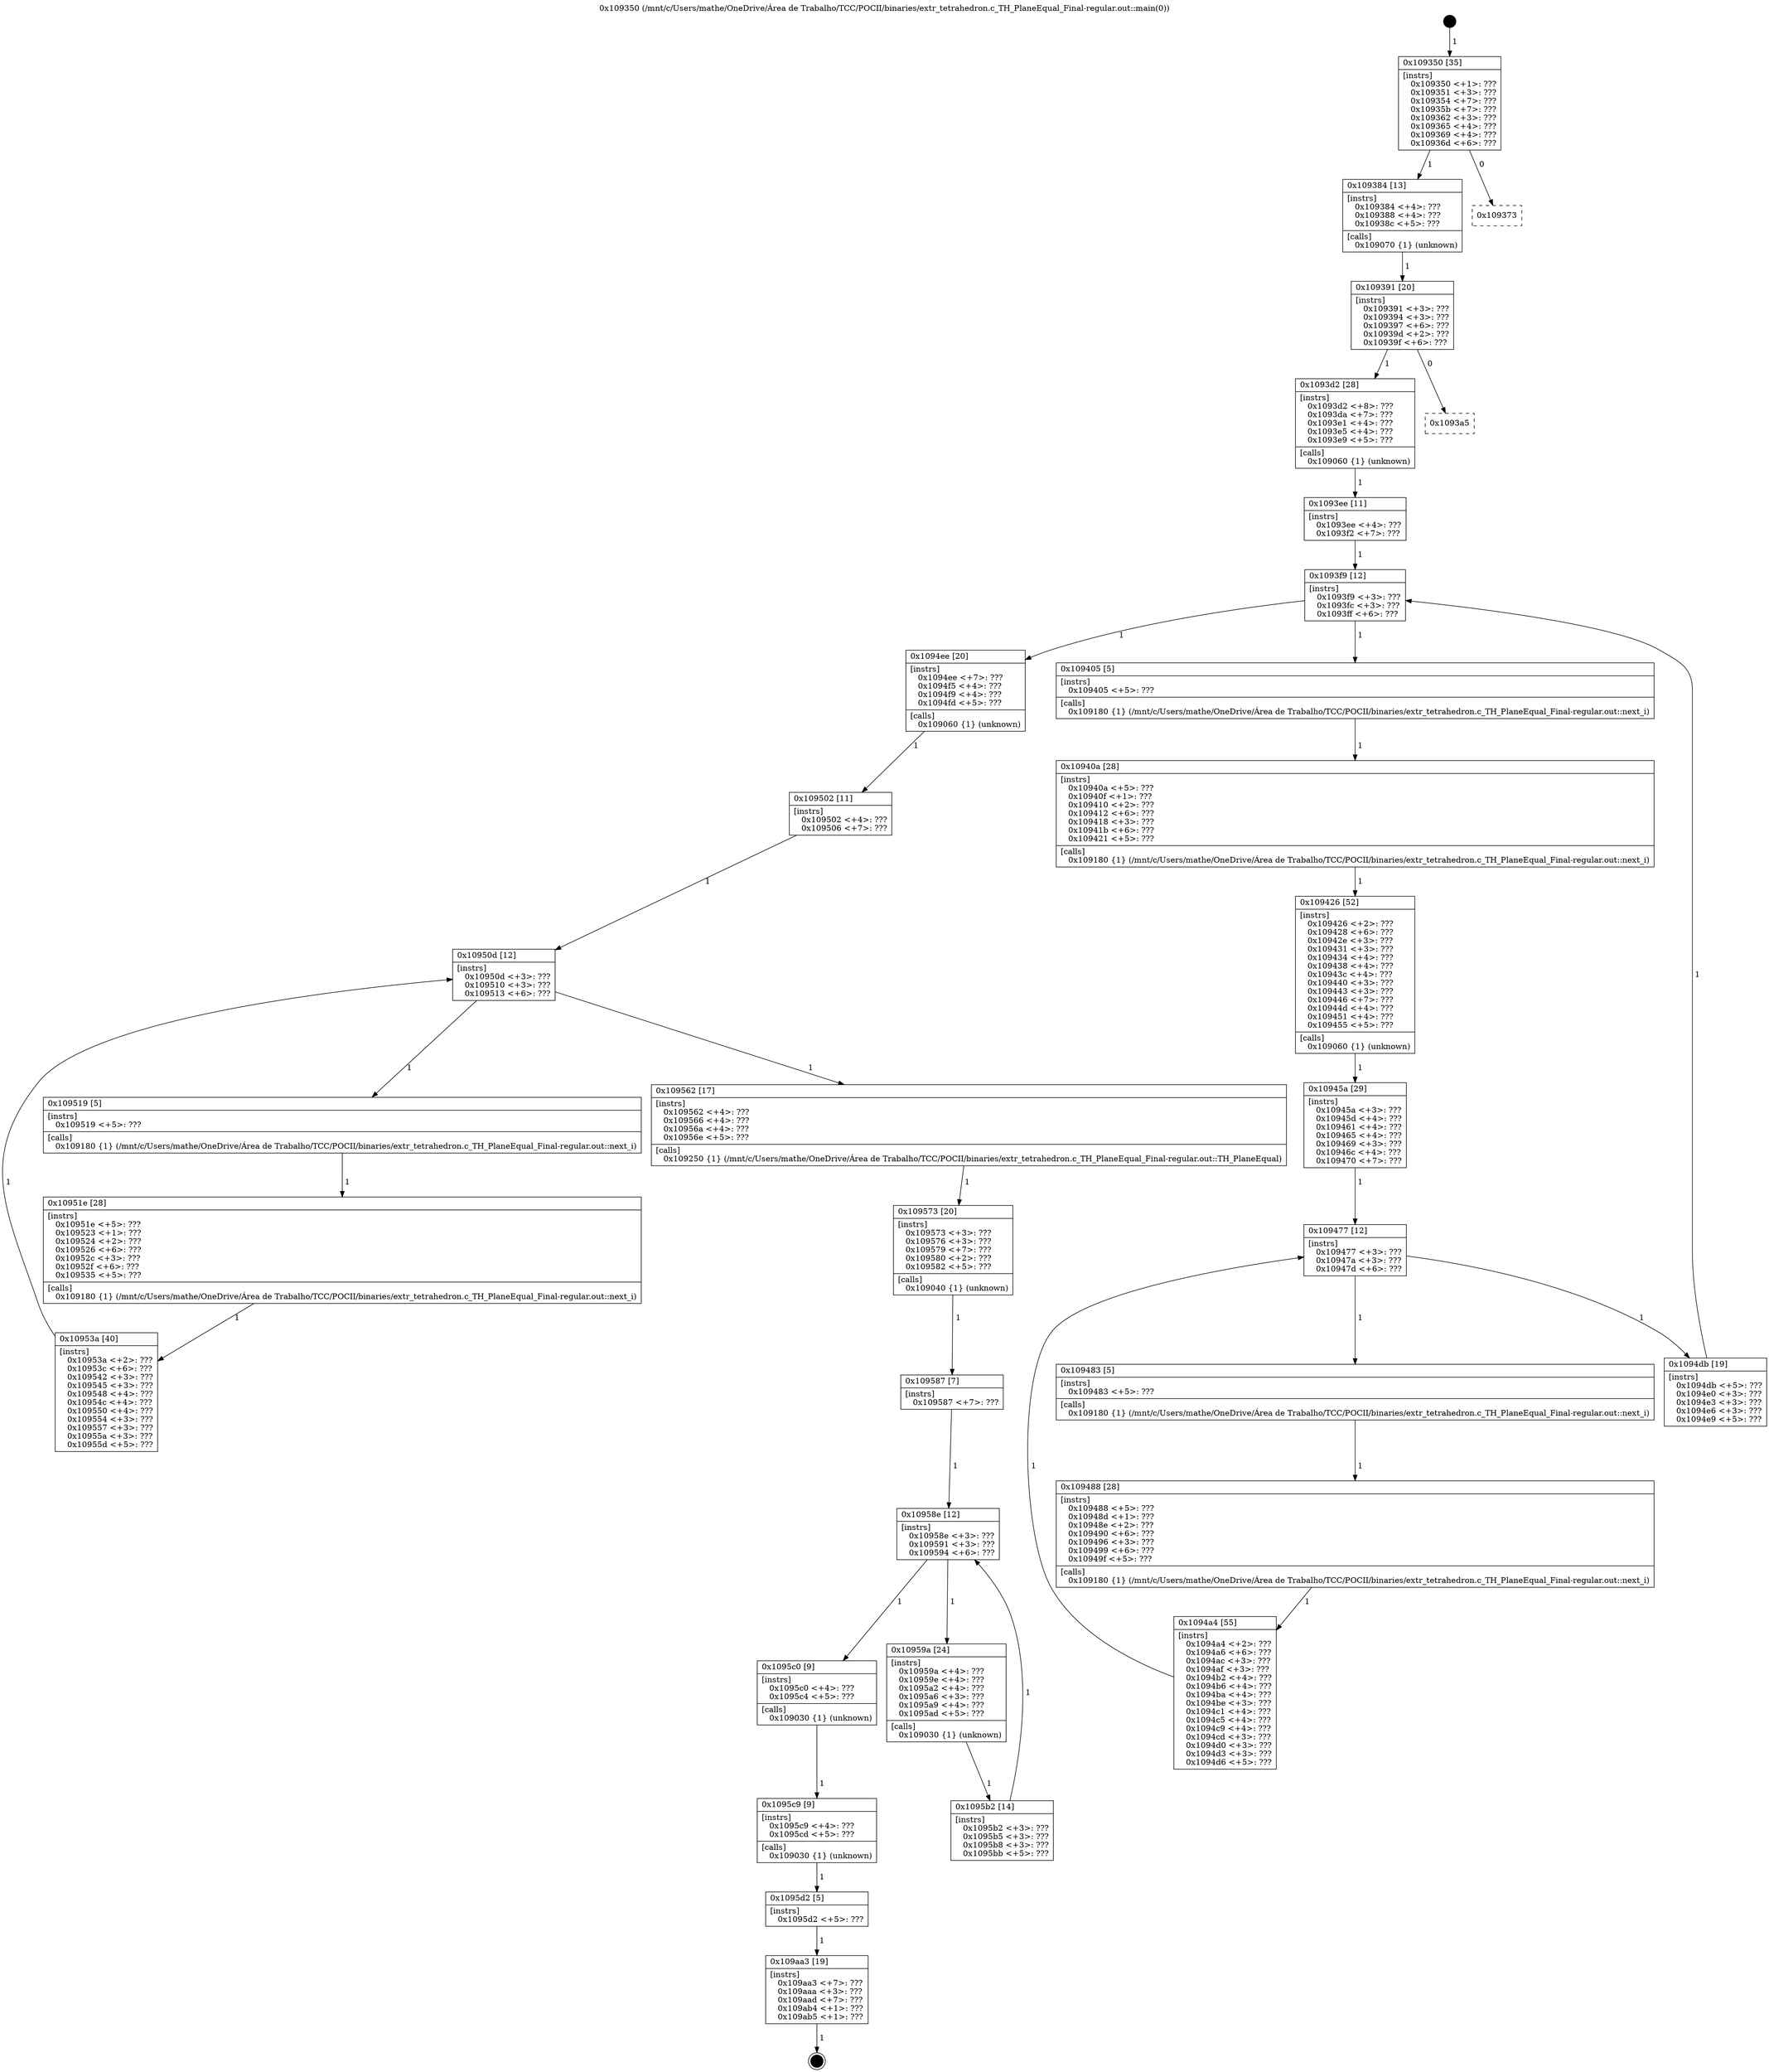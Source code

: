 digraph "0x109350" {
  label = "0x109350 (/mnt/c/Users/mathe/OneDrive/Área de Trabalho/TCC/POCII/binaries/extr_tetrahedron.c_TH_PlaneEqual_Final-regular.out::main(0))"
  labelloc = "t"
  node[shape=record]

  Entry [label="",width=0.3,height=0.3,shape=circle,fillcolor=black,style=filled]
  "0x109350" [label="{
     0x109350 [35]\l
     | [instrs]\l
     &nbsp;&nbsp;0x109350 \<+1\>: ???\l
     &nbsp;&nbsp;0x109351 \<+3\>: ???\l
     &nbsp;&nbsp;0x109354 \<+7\>: ???\l
     &nbsp;&nbsp;0x10935b \<+7\>: ???\l
     &nbsp;&nbsp;0x109362 \<+3\>: ???\l
     &nbsp;&nbsp;0x109365 \<+4\>: ???\l
     &nbsp;&nbsp;0x109369 \<+4\>: ???\l
     &nbsp;&nbsp;0x10936d \<+6\>: ???\l
  }"]
  "0x109384" [label="{
     0x109384 [13]\l
     | [instrs]\l
     &nbsp;&nbsp;0x109384 \<+4\>: ???\l
     &nbsp;&nbsp;0x109388 \<+4\>: ???\l
     &nbsp;&nbsp;0x10938c \<+5\>: ???\l
     | [calls]\l
     &nbsp;&nbsp;0x109070 \{1\} (unknown)\l
  }"]
  "0x109373" [label="{
     0x109373\l
  }", style=dashed]
  "0x109391" [label="{
     0x109391 [20]\l
     | [instrs]\l
     &nbsp;&nbsp;0x109391 \<+3\>: ???\l
     &nbsp;&nbsp;0x109394 \<+3\>: ???\l
     &nbsp;&nbsp;0x109397 \<+6\>: ???\l
     &nbsp;&nbsp;0x10939d \<+2\>: ???\l
     &nbsp;&nbsp;0x10939f \<+6\>: ???\l
  }"]
  "0x1093d2" [label="{
     0x1093d2 [28]\l
     | [instrs]\l
     &nbsp;&nbsp;0x1093d2 \<+8\>: ???\l
     &nbsp;&nbsp;0x1093da \<+7\>: ???\l
     &nbsp;&nbsp;0x1093e1 \<+4\>: ???\l
     &nbsp;&nbsp;0x1093e5 \<+4\>: ???\l
     &nbsp;&nbsp;0x1093e9 \<+5\>: ???\l
     | [calls]\l
     &nbsp;&nbsp;0x109060 \{1\} (unknown)\l
  }"]
  "0x1093a5" [label="{
     0x1093a5\l
  }", style=dashed]
  "0x1093f9" [label="{
     0x1093f9 [12]\l
     | [instrs]\l
     &nbsp;&nbsp;0x1093f9 \<+3\>: ???\l
     &nbsp;&nbsp;0x1093fc \<+3\>: ???\l
     &nbsp;&nbsp;0x1093ff \<+6\>: ???\l
  }"]
  "0x1094ee" [label="{
     0x1094ee [20]\l
     | [instrs]\l
     &nbsp;&nbsp;0x1094ee \<+7\>: ???\l
     &nbsp;&nbsp;0x1094f5 \<+4\>: ???\l
     &nbsp;&nbsp;0x1094f9 \<+4\>: ???\l
     &nbsp;&nbsp;0x1094fd \<+5\>: ???\l
     | [calls]\l
     &nbsp;&nbsp;0x109060 \{1\} (unknown)\l
  }"]
  "0x109405" [label="{
     0x109405 [5]\l
     | [instrs]\l
     &nbsp;&nbsp;0x109405 \<+5\>: ???\l
     | [calls]\l
     &nbsp;&nbsp;0x109180 \{1\} (/mnt/c/Users/mathe/OneDrive/Área de Trabalho/TCC/POCII/binaries/extr_tetrahedron.c_TH_PlaneEqual_Final-regular.out::next_i)\l
  }"]
  "0x10940a" [label="{
     0x10940a [28]\l
     | [instrs]\l
     &nbsp;&nbsp;0x10940a \<+5\>: ???\l
     &nbsp;&nbsp;0x10940f \<+1\>: ???\l
     &nbsp;&nbsp;0x109410 \<+2\>: ???\l
     &nbsp;&nbsp;0x109412 \<+6\>: ???\l
     &nbsp;&nbsp;0x109418 \<+3\>: ???\l
     &nbsp;&nbsp;0x10941b \<+6\>: ???\l
     &nbsp;&nbsp;0x109421 \<+5\>: ???\l
     | [calls]\l
     &nbsp;&nbsp;0x109180 \{1\} (/mnt/c/Users/mathe/OneDrive/Área de Trabalho/TCC/POCII/binaries/extr_tetrahedron.c_TH_PlaneEqual_Final-regular.out::next_i)\l
  }"]
  "0x109426" [label="{
     0x109426 [52]\l
     | [instrs]\l
     &nbsp;&nbsp;0x109426 \<+2\>: ???\l
     &nbsp;&nbsp;0x109428 \<+6\>: ???\l
     &nbsp;&nbsp;0x10942e \<+3\>: ???\l
     &nbsp;&nbsp;0x109431 \<+3\>: ???\l
     &nbsp;&nbsp;0x109434 \<+4\>: ???\l
     &nbsp;&nbsp;0x109438 \<+4\>: ???\l
     &nbsp;&nbsp;0x10943c \<+4\>: ???\l
     &nbsp;&nbsp;0x109440 \<+3\>: ???\l
     &nbsp;&nbsp;0x109443 \<+3\>: ???\l
     &nbsp;&nbsp;0x109446 \<+7\>: ???\l
     &nbsp;&nbsp;0x10944d \<+4\>: ???\l
     &nbsp;&nbsp;0x109451 \<+4\>: ???\l
     &nbsp;&nbsp;0x109455 \<+5\>: ???\l
     | [calls]\l
     &nbsp;&nbsp;0x109060 \{1\} (unknown)\l
  }"]
  "0x109477" [label="{
     0x109477 [12]\l
     | [instrs]\l
     &nbsp;&nbsp;0x109477 \<+3\>: ???\l
     &nbsp;&nbsp;0x10947a \<+3\>: ???\l
     &nbsp;&nbsp;0x10947d \<+6\>: ???\l
  }"]
  "0x1094db" [label="{
     0x1094db [19]\l
     | [instrs]\l
     &nbsp;&nbsp;0x1094db \<+5\>: ???\l
     &nbsp;&nbsp;0x1094e0 \<+3\>: ???\l
     &nbsp;&nbsp;0x1094e3 \<+3\>: ???\l
     &nbsp;&nbsp;0x1094e6 \<+3\>: ???\l
     &nbsp;&nbsp;0x1094e9 \<+5\>: ???\l
  }"]
  "0x109483" [label="{
     0x109483 [5]\l
     | [instrs]\l
     &nbsp;&nbsp;0x109483 \<+5\>: ???\l
     | [calls]\l
     &nbsp;&nbsp;0x109180 \{1\} (/mnt/c/Users/mathe/OneDrive/Área de Trabalho/TCC/POCII/binaries/extr_tetrahedron.c_TH_PlaneEqual_Final-regular.out::next_i)\l
  }"]
  "0x109488" [label="{
     0x109488 [28]\l
     | [instrs]\l
     &nbsp;&nbsp;0x109488 \<+5\>: ???\l
     &nbsp;&nbsp;0x10948d \<+1\>: ???\l
     &nbsp;&nbsp;0x10948e \<+2\>: ???\l
     &nbsp;&nbsp;0x109490 \<+6\>: ???\l
     &nbsp;&nbsp;0x109496 \<+3\>: ???\l
     &nbsp;&nbsp;0x109499 \<+6\>: ???\l
     &nbsp;&nbsp;0x10949f \<+5\>: ???\l
     | [calls]\l
     &nbsp;&nbsp;0x109180 \{1\} (/mnt/c/Users/mathe/OneDrive/Área de Trabalho/TCC/POCII/binaries/extr_tetrahedron.c_TH_PlaneEqual_Final-regular.out::next_i)\l
  }"]
  "0x1094a4" [label="{
     0x1094a4 [55]\l
     | [instrs]\l
     &nbsp;&nbsp;0x1094a4 \<+2\>: ???\l
     &nbsp;&nbsp;0x1094a6 \<+6\>: ???\l
     &nbsp;&nbsp;0x1094ac \<+3\>: ???\l
     &nbsp;&nbsp;0x1094af \<+3\>: ???\l
     &nbsp;&nbsp;0x1094b2 \<+4\>: ???\l
     &nbsp;&nbsp;0x1094b6 \<+4\>: ???\l
     &nbsp;&nbsp;0x1094ba \<+4\>: ???\l
     &nbsp;&nbsp;0x1094be \<+3\>: ???\l
     &nbsp;&nbsp;0x1094c1 \<+4\>: ???\l
     &nbsp;&nbsp;0x1094c5 \<+4\>: ???\l
     &nbsp;&nbsp;0x1094c9 \<+4\>: ???\l
     &nbsp;&nbsp;0x1094cd \<+3\>: ???\l
     &nbsp;&nbsp;0x1094d0 \<+3\>: ???\l
     &nbsp;&nbsp;0x1094d3 \<+3\>: ???\l
     &nbsp;&nbsp;0x1094d6 \<+5\>: ???\l
  }"]
  "0x10945a" [label="{
     0x10945a [29]\l
     | [instrs]\l
     &nbsp;&nbsp;0x10945a \<+3\>: ???\l
     &nbsp;&nbsp;0x10945d \<+4\>: ???\l
     &nbsp;&nbsp;0x109461 \<+4\>: ???\l
     &nbsp;&nbsp;0x109465 \<+4\>: ???\l
     &nbsp;&nbsp;0x109469 \<+3\>: ???\l
     &nbsp;&nbsp;0x10946c \<+4\>: ???\l
     &nbsp;&nbsp;0x109470 \<+7\>: ???\l
  }"]
  Exit [label="",width=0.3,height=0.3,shape=circle,fillcolor=black,style=filled,peripheries=2]
  "0x1093ee" [label="{
     0x1093ee [11]\l
     | [instrs]\l
     &nbsp;&nbsp;0x1093ee \<+4\>: ???\l
     &nbsp;&nbsp;0x1093f2 \<+7\>: ???\l
  }"]
  "0x10950d" [label="{
     0x10950d [12]\l
     | [instrs]\l
     &nbsp;&nbsp;0x10950d \<+3\>: ???\l
     &nbsp;&nbsp;0x109510 \<+3\>: ???\l
     &nbsp;&nbsp;0x109513 \<+6\>: ???\l
  }"]
  "0x109562" [label="{
     0x109562 [17]\l
     | [instrs]\l
     &nbsp;&nbsp;0x109562 \<+4\>: ???\l
     &nbsp;&nbsp;0x109566 \<+4\>: ???\l
     &nbsp;&nbsp;0x10956a \<+4\>: ???\l
     &nbsp;&nbsp;0x10956e \<+5\>: ???\l
     | [calls]\l
     &nbsp;&nbsp;0x109250 \{1\} (/mnt/c/Users/mathe/OneDrive/Área de Trabalho/TCC/POCII/binaries/extr_tetrahedron.c_TH_PlaneEqual_Final-regular.out::TH_PlaneEqual)\l
  }"]
  "0x109519" [label="{
     0x109519 [5]\l
     | [instrs]\l
     &nbsp;&nbsp;0x109519 \<+5\>: ???\l
     | [calls]\l
     &nbsp;&nbsp;0x109180 \{1\} (/mnt/c/Users/mathe/OneDrive/Área de Trabalho/TCC/POCII/binaries/extr_tetrahedron.c_TH_PlaneEqual_Final-regular.out::next_i)\l
  }"]
  "0x10951e" [label="{
     0x10951e [28]\l
     | [instrs]\l
     &nbsp;&nbsp;0x10951e \<+5\>: ???\l
     &nbsp;&nbsp;0x109523 \<+1\>: ???\l
     &nbsp;&nbsp;0x109524 \<+2\>: ???\l
     &nbsp;&nbsp;0x109526 \<+6\>: ???\l
     &nbsp;&nbsp;0x10952c \<+3\>: ???\l
     &nbsp;&nbsp;0x10952f \<+6\>: ???\l
     &nbsp;&nbsp;0x109535 \<+5\>: ???\l
     | [calls]\l
     &nbsp;&nbsp;0x109180 \{1\} (/mnt/c/Users/mathe/OneDrive/Área de Trabalho/TCC/POCII/binaries/extr_tetrahedron.c_TH_PlaneEqual_Final-regular.out::next_i)\l
  }"]
  "0x10953a" [label="{
     0x10953a [40]\l
     | [instrs]\l
     &nbsp;&nbsp;0x10953a \<+2\>: ???\l
     &nbsp;&nbsp;0x10953c \<+6\>: ???\l
     &nbsp;&nbsp;0x109542 \<+3\>: ???\l
     &nbsp;&nbsp;0x109545 \<+3\>: ???\l
     &nbsp;&nbsp;0x109548 \<+4\>: ???\l
     &nbsp;&nbsp;0x10954c \<+4\>: ???\l
     &nbsp;&nbsp;0x109550 \<+4\>: ???\l
     &nbsp;&nbsp;0x109554 \<+3\>: ???\l
     &nbsp;&nbsp;0x109557 \<+3\>: ???\l
     &nbsp;&nbsp;0x10955a \<+3\>: ???\l
     &nbsp;&nbsp;0x10955d \<+5\>: ???\l
  }"]
  "0x109502" [label="{
     0x109502 [11]\l
     | [instrs]\l
     &nbsp;&nbsp;0x109502 \<+4\>: ???\l
     &nbsp;&nbsp;0x109506 \<+7\>: ???\l
  }"]
  "0x109573" [label="{
     0x109573 [20]\l
     | [instrs]\l
     &nbsp;&nbsp;0x109573 \<+3\>: ???\l
     &nbsp;&nbsp;0x109576 \<+3\>: ???\l
     &nbsp;&nbsp;0x109579 \<+7\>: ???\l
     &nbsp;&nbsp;0x109580 \<+2\>: ???\l
     &nbsp;&nbsp;0x109582 \<+5\>: ???\l
     | [calls]\l
     &nbsp;&nbsp;0x109040 \{1\} (unknown)\l
  }"]
  "0x10958e" [label="{
     0x10958e [12]\l
     | [instrs]\l
     &nbsp;&nbsp;0x10958e \<+3\>: ???\l
     &nbsp;&nbsp;0x109591 \<+3\>: ???\l
     &nbsp;&nbsp;0x109594 \<+6\>: ???\l
  }"]
  "0x1095c0" [label="{
     0x1095c0 [9]\l
     | [instrs]\l
     &nbsp;&nbsp;0x1095c0 \<+4\>: ???\l
     &nbsp;&nbsp;0x1095c4 \<+5\>: ???\l
     | [calls]\l
     &nbsp;&nbsp;0x109030 \{1\} (unknown)\l
  }"]
  "0x10959a" [label="{
     0x10959a [24]\l
     | [instrs]\l
     &nbsp;&nbsp;0x10959a \<+4\>: ???\l
     &nbsp;&nbsp;0x10959e \<+4\>: ???\l
     &nbsp;&nbsp;0x1095a2 \<+4\>: ???\l
     &nbsp;&nbsp;0x1095a6 \<+3\>: ???\l
     &nbsp;&nbsp;0x1095a9 \<+4\>: ???\l
     &nbsp;&nbsp;0x1095ad \<+5\>: ???\l
     | [calls]\l
     &nbsp;&nbsp;0x109030 \{1\} (unknown)\l
  }"]
  "0x1095b2" [label="{
     0x1095b2 [14]\l
     | [instrs]\l
     &nbsp;&nbsp;0x1095b2 \<+3\>: ???\l
     &nbsp;&nbsp;0x1095b5 \<+3\>: ???\l
     &nbsp;&nbsp;0x1095b8 \<+3\>: ???\l
     &nbsp;&nbsp;0x1095bb \<+5\>: ???\l
  }"]
  "0x109587" [label="{
     0x109587 [7]\l
     | [instrs]\l
     &nbsp;&nbsp;0x109587 \<+7\>: ???\l
  }"]
  "0x1095c9" [label="{
     0x1095c9 [9]\l
     | [instrs]\l
     &nbsp;&nbsp;0x1095c9 \<+4\>: ???\l
     &nbsp;&nbsp;0x1095cd \<+5\>: ???\l
     | [calls]\l
     &nbsp;&nbsp;0x109030 \{1\} (unknown)\l
  }"]
  "0x1095d2" [label="{
     0x1095d2 [5]\l
     | [instrs]\l
     &nbsp;&nbsp;0x1095d2 \<+5\>: ???\l
  }"]
  "0x109aa3" [label="{
     0x109aa3 [19]\l
     | [instrs]\l
     &nbsp;&nbsp;0x109aa3 \<+7\>: ???\l
     &nbsp;&nbsp;0x109aaa \<+3\>: ???\l
     &nbsp;&nbsp;0x109aad \<+7\>: ???\l
     &nbsp;&nbsp;0x109ab4 \<+1\>: ???\l
     &nbsp;&nbsp;0x109ab5 \<+1\>: ???\l
  }"]
  Entry -> "0x109350" [label=" 1"]
  "0x109350" -> "0x109384" [label=" 1"]
  "0x109350" -> "0x109373" [label=" 0"]
  "0x109384" -> "0x109391" [label=" 1"]
  "0x109391" -> "0x1093d2" [label=" 1"]
  "0x109391" -> "0x1093a5" [label=" 0"]
  "0x1093d2" -> "0x1093ee" [label=" 1"]
  "0x1093f9" -> "0x1094ee" [label=" 1"]
  "0x1093f9" -> "0x109405" [label=" 1"]
  "0x109405" -> "0x10940a" [label=" 1"]
  "0x10940a" -> "0x109426" [label=" 1"]
  "0x109426" -> "0x10945a" [label=" 1"]
  "0x109477" -> "0x1094db" [label=" 1"]
  "0x109477" -> "0x109483" [label=" 1"]
  "0x109483" -> "0x109488" [label=" 1"]
  "0x109488" -> "0x1094a4" [label=" 1"]
  "0x10945a" -> "0x109477" [label=" 1"]
  "0x1094a4" -> "0x109477" [label=" 1"]
  "0x109aa3" -> Exit [label=" 1"]
  "0x1093ee" -> "0x1093f9" [label=" 1"]
  "0x1094db" -> "0x1093f9" [label=" 1"]
  "0x1094ee" -> "0x109502" [label=" 1"]
  "0x10950d" -> "0x109562" [label=" 1"]
  "0x10950d" -> "0x109519" [label=" 1"]
  "0x109519" -> "0x10951e" [label=" 1"]
  "0x10951e" -> "0x10953a" [label=" 1"]
  "0x109502" -> "0x10950d" [label=" 1"]
  "0x10953a" -> "0x10950d" [label=" 1"]
  "0x109562" -> "0x109573" [label=" 1"]
  "0x109573" -> "0x109587" [label=" 1"]
  "0x10958e" -> "0x1095c0" [label=" 1"]
  "0x10958e" -> "0x10959a" [label=" 1"]
  "0x10959a" -> "0x1095b2" [label=" 1"]
  "0x109587" -> "0x10958e" [label=" 1"]
  "0x1095b2" -> "0x10958e" [label=" 1"]
  "0x1095c0" -> "0x1095c9" [label=" 1"]
  "0x1095c9" -> "0x1095d2" [label=" 1"]
  "0x1095d2" -> "0x109aa3" [label=" 1"]
}
